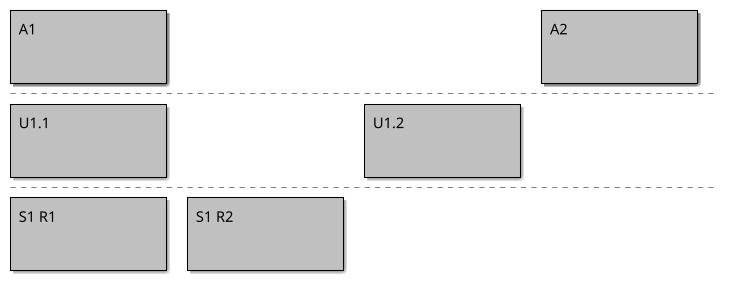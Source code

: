 ' Do not edit
' Theme Gallery
' autogenerated by script
'
@startboard
!theme aws-orange
A1
+U1.1
++S1 R1
++S1 R2 
+U1.2
A2
@endboard
